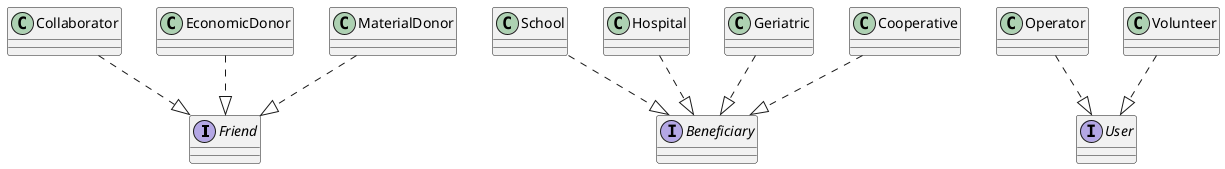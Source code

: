 @startuml
interface Friend{}
interface Beneficiary{}
interface User{}


class Collaborator{}
Collaborator ..|> Friend
class EconomicDonor{}
EconomicDonor ..|> Friend
class MaterialDonor{}
MaterialDonor ..|> Friend

class School{}
School ..|> Beneficiary
class Hospital{}
Hospital ..|> Beneficiary
class Geriatric{}
Geriatric ..|> Beneficiary
class Cooperative{}
Cooperative ..|> Beneficiary

class Operator{}
Operator ..|> User
class Volunteer{}
Volunteer ..|> User
@enduml